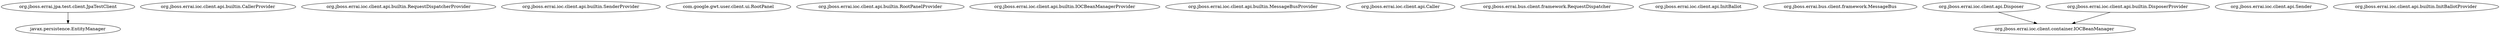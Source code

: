 //
// Generated IOC bean dependency graph in GraphViz DOT format.
//

digraph g {
  "javax.persistence.EntityManager"
  "org.jboss.errai.jpa.test.client.JpaTestClient" -> "javax.persistence.EntityManager"
  "org.jboss.errai.ioc.client.api.builtin.CallerProvider"
  "org.jboss.errai.ioc.client.api.builtin.RequestDispatcherProvider"
  "org.jboss.errai.ioc.client.api.builtin.SenderProvider"
  "com.google.gwt.user.client.ui.RootPanel"
  "org.jboss.errai.ioc.client.api.builtin.RootPanelProvider"
  "org.jboss.errai.ioc.client.api.builtin.IOCBeanManagerProvider"
  "org.jboss.errai.ioc.client.api.builtin.MessageBusProvider"
  "org.jboss.errai.ioc.client.api.Caller"
  "org.jboss.errai.bus.client.framework.RequestDispatcher"
  "org.jboss.errai.ioc.client.api.InitBallot"
  "org.jboss.errai.bus.client.framework.MessageBus"
  "org.jboss.errai.ioc.client.container.IOCBeanManager"
  "org.jboss.errai.ioc.client.api.Disposer" -> "org.jboss.errai.ioc.client.container.IOCBeanManager"
  "org.jboss.errai.ioc.client.api.builtin.DisposerProvider" -> "org.jboss.errai.ioc.client.container.IOCBeanManager"
  "org.jboss.errai.ioc.client.api.Sender"
  "org.jboss.errai.ioc.client.api.builtin.InitBallotProvider"
}